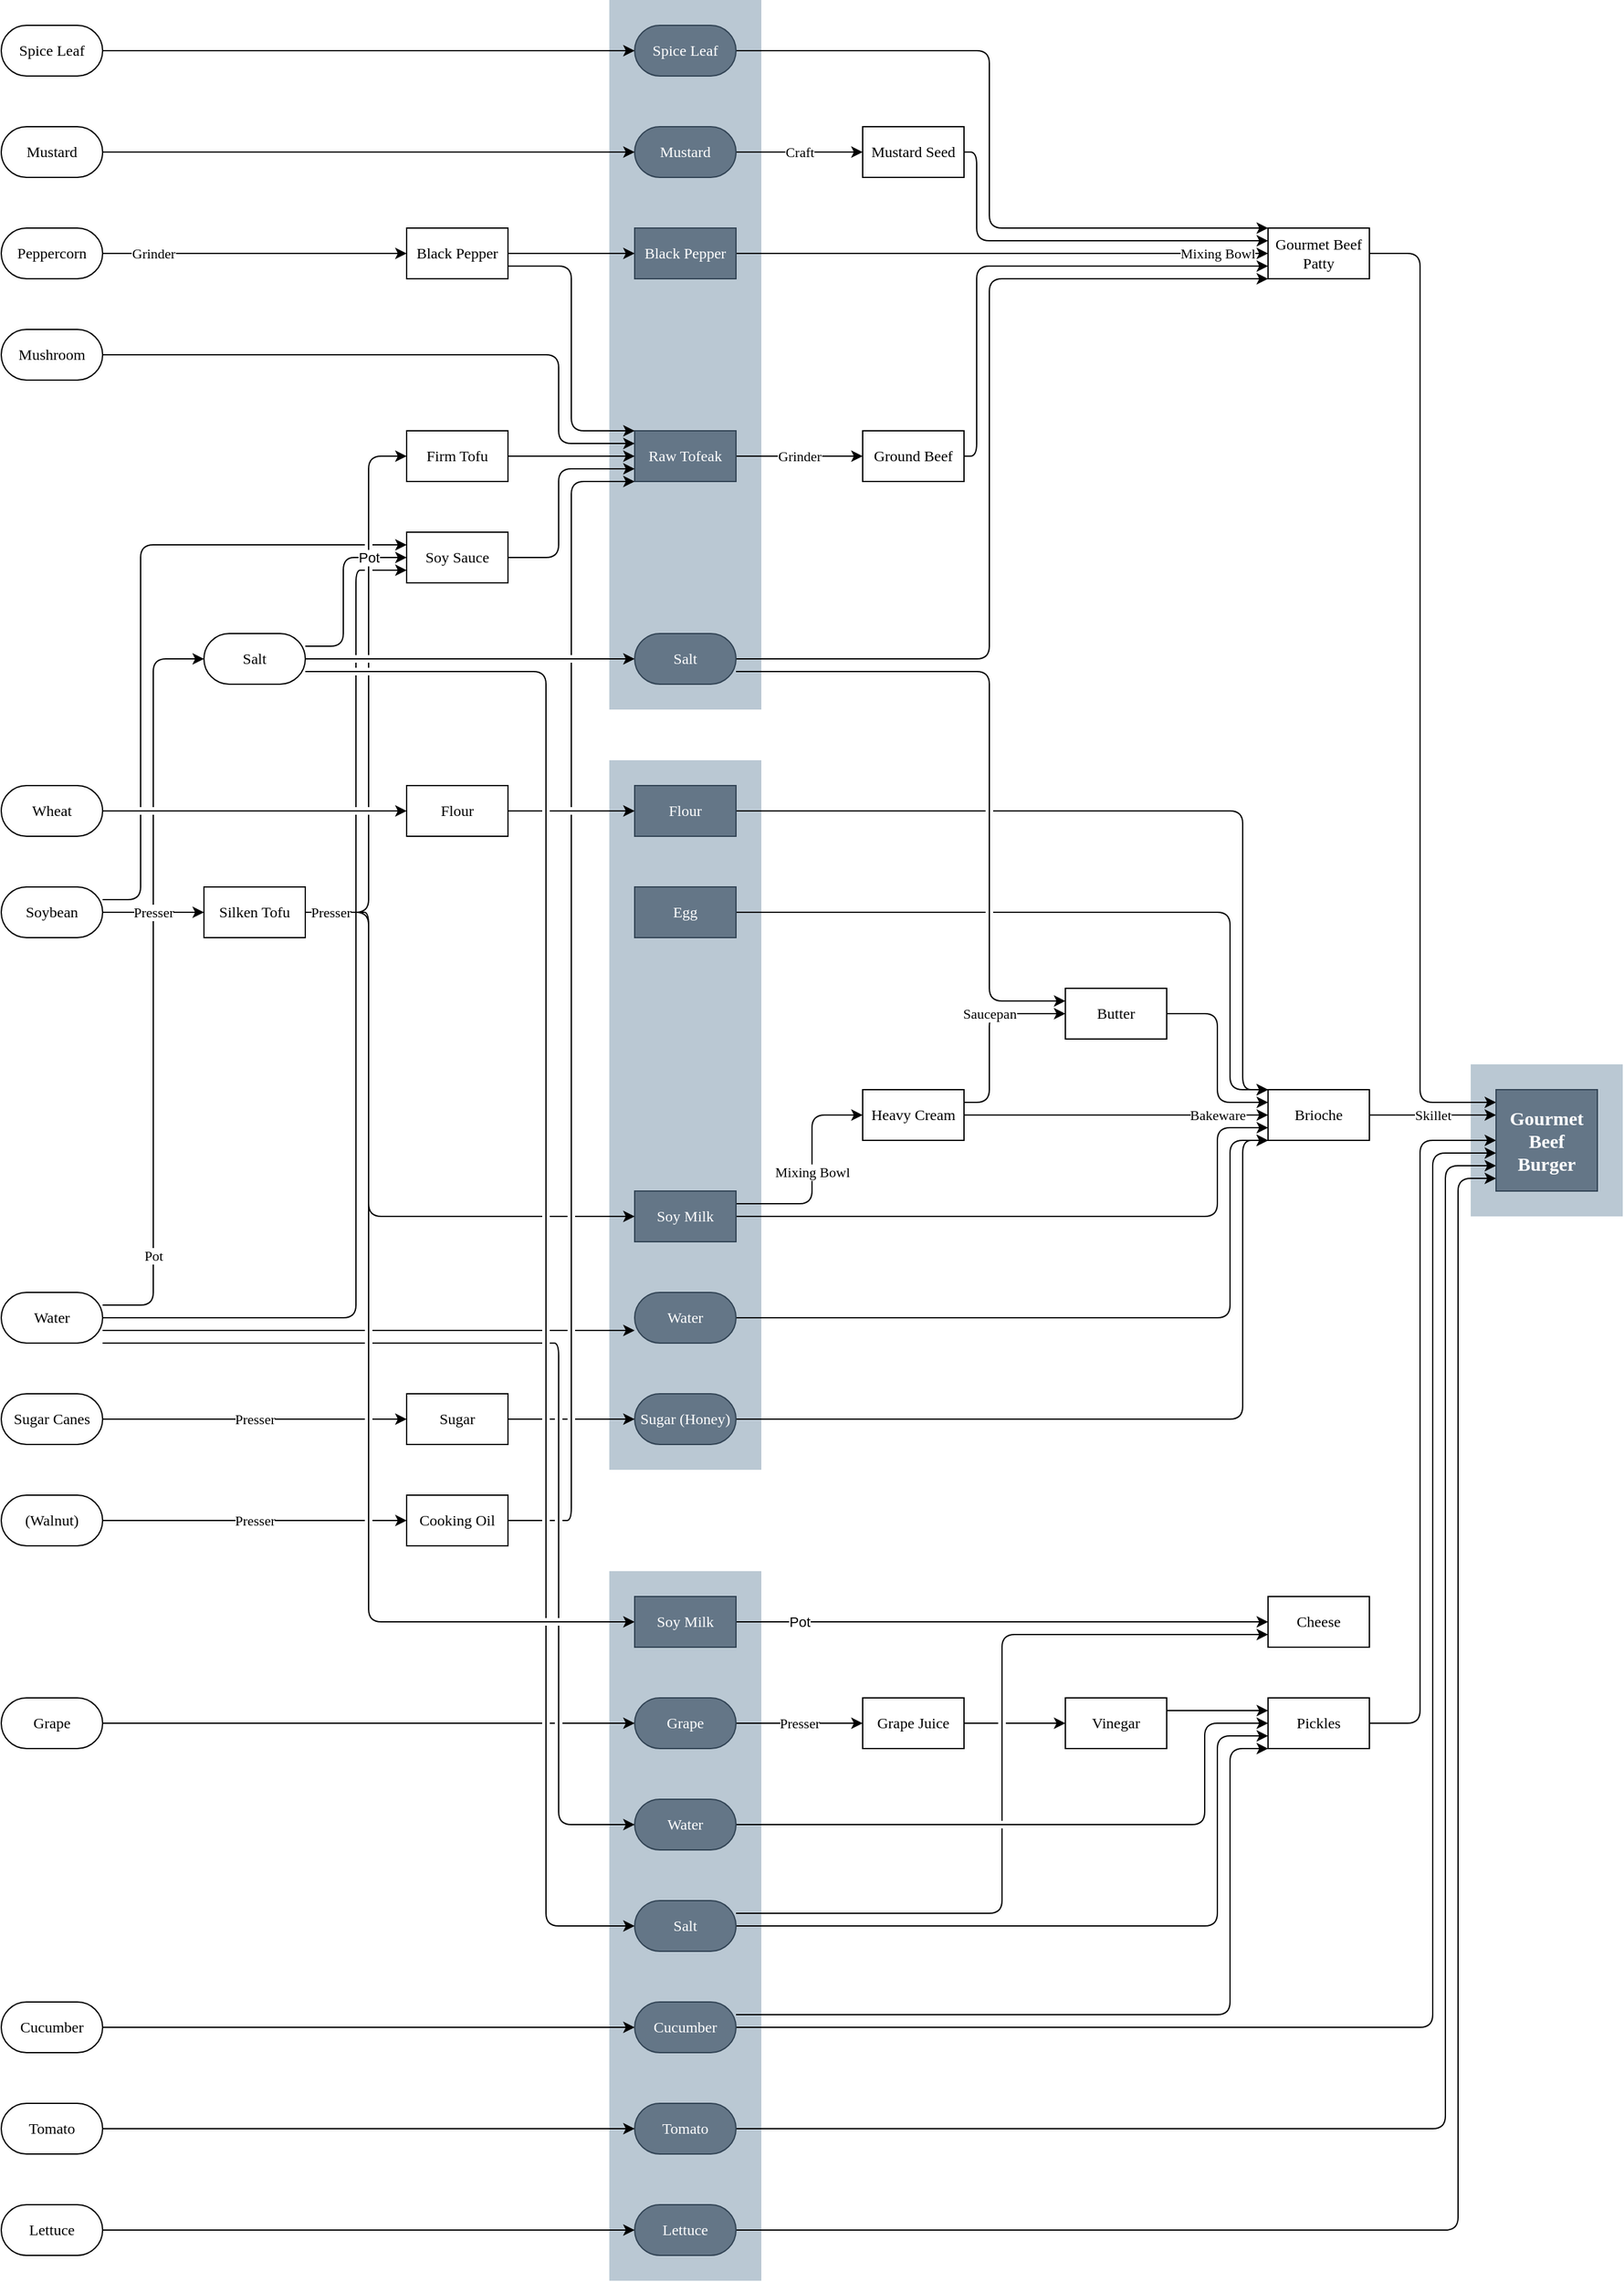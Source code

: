 <mxfile version="13.6.5" type="github">
  <diagram id="yFHXnrCRo6I_9d1LyimY" name="Page-1">
    <mxGraphModel dx="3180" dy="1401" grid="1" gridSize="10" guides="1" tooltips="1" connect="1" arrows="1" fold="1" page="1" pageScale="1" pageWidth="827" pageHeight="1169" math="0" shadow="0">
      <root>
        <mxCell id="0" />
        <mxCell id="1" parent="0" />
        <mxCell id="HJBmUQS1MP6djM_eQ3Rx-6" value="" style="rounded=0;whiteSpace=wrap;html=1;fillColor=#bac8d3;strokeColor=none;fontFamily=century gothic;" vertex="1" parent="1">
          <mxGeometry x="-280" y="1260" width="120" height="560" as="geometry" />
        </mxCell>
        <mxCell id="HJBmUQS1MP6djM_eQ3Rx-123" style="edgeStyle=orthogonalEdgeStyle;rounded=1;jumpStyle=gap;orthogonalLoop=1;jettySize=auto;html=1;" edge="1" parent="1" source="HJBmUQS1MP6djM_eQ3Rx-64" target="HJBmUQS1MP6djM_eQ3Rx-122">
          <mxGeometry relative="1" as="geometry">
            <Array as="points">
              <mxPoint x="-470" y="740" />
              <mxPoint x="-470" y="1300" />
            </Array>
          </mxGeometry>
        </mxCell>
        <mxCell id="HJBmUQS1MP6djM_eQ3Rx-114" style="edgeStyle=orthogonalEdgeStyle;rounded=1;jumpStyle=gap;orthogonalLoop=1;jettySize=auto;html=1;" edge="1" parent="1" source="HJBmUQS1MP6djM_eQ3Rx-58" target="HJBmUQS1MP6djM_eQ3Rx-34">
          <mxGeometry relative="1" as="geometry">
            <Array as="points">
              <mxPoint x="-330" y="550" />
              <mxPoint x="-330" y="1540" />
            </Array>
          </mxGeometry>
        </mxCell>
        <mxCell id="HJBmUQS1MP6djM_eQ3Rx-3" value="" style="rounded=0;whiteSpace=wrap;html=1;fillColor=#bac8d3;strokeColor=none;fontFamily=century gothic;" vertex="1" parent="1">
          <mxGeometry x="-280" y="20" width="120" height="560" as="geometry" />
        </mxCell>
        <mxCell id="HJBmUQS1MP6djM_eQ3Rx-86" style="edgeStyle=orthogonalEdgeStyle;jumpStyle=gap;orthogonalLoop=1;jettySize=auto;html=1;fontFamily=century gothic;fontSize=11;rounded=1;" edge="1" parent="1" source="HJBmUQS1MP6djM_eQ3Rx-87" target="HJBmUQS1MP6djM_eQ3Rx-55">
          <mxGeometry relative="1" as="geometry" />
        </mxCell>
        <mxCell id="HJBmUQS1MP6djM_eQ3Rx-4" style="edgeStyle=orthogonalEdgeStyle;orthogonalLoop=1;jettySize=auto;html=1;fontFamily=century gothic;fontSize=11;jumpStyle=gap;rounded=1;" edge="1" parent="1" source="HJBmUQS1MP6djM_eQ3Rx-58" target="HJBmUQS1MP6djM_eQ3Rx-13">
          <mxGeometry relative="1" as="geometry">
            <Array as="points">
              <mxPoint x="-340" y="540" />
              <mxPoint x="-340" y="540" />
            </Array>
          </mxGeometry>
        </mxCell>
        <mxCell id="HJBmUQS1MP6djM_eQ3Rx-63" style="edgeStyle=orthogonalEdgeStyle;orthogonalLoop=1;jettySize=auto;html=1;startSize=0;jumpStyle=gap;fontFamily=century gothic;rounded=1;" edge="1" parent="1" source="HJBmUQS1MP6djM_eQ3Rx-64" target="HJBmUQS1MP6djM_eQ3Rx-53">
          <mxGeometry relative="1" as="geometry">
            <mxPoint x="-499.941" y="420" as="targetPoint" />
            <Array as="points">
              <mxPoint x="-470" y="740" />
              <mxPoint x="-470" y="380" />
            </Array>
          </mxGeometry>
        </mxCell>
        <mxCell id="HJBmUQS1MP6djM_eQ3Rx-1" value="" style="rounded=0;whiteSpace=wrap;html=1;fillColor=#bac8d3;strokeColor=none;fontFamily=century gothic;" vertex="1" parent="1">
          <mxGeometry x="-280" y="620" width="120" height="560" as="geometry" />
        </mxCell>
        <mxCell id="HJBmUQS1MP6djM_eQ3Rx-5" value="" style="whiteSpace=wrap;html=1;aspect=fixed;fillColor=#bac8d3;strokeColor=none;fontFamily=century gothic;" vertex="1" parent="1">
          <mxGeometry x="400" y="860" width="120" height="120" as="geometry" />
        </mxCell>
        <mxCell id="HJBmUQS1MP6djM_eQ3Rx-7" style="edgeStyle=orthogonalEdgeStyle;orthogonalLoop=1;jettySize=auto;html=1;jumpStyle=gap;rounded=1;" edge="1" parent="1" source="HJBmUQS1MP6djM_eQ3Rx-8" target="HJBmUQS1MP6djM_eQ3Rx-40">
          <mxGeometry relative="1" as="geometry">
            <Array as="points">
              <mxPoint x="10" y="380" />
              <mxPoint x="10" y="230" />
            </Array>
          </mxGeometry>
        </mxCell>
        <mxCell id="HJBmUQS1MP6djM_eQ3Rx-8" value="Ground Beef" style="rounded=0;whiteSpace=wrap;html=1;fontFamily=century gothic;" vertex="1" parent="1">
          <mxGeometry x="-80" y="360" width="80" height="40" as="geometry" />
        </mxCell>
        <mxCell id="HJBmUQS1MP6djM_eQ3Rx-9" value="Mixing Bowl" style="edgeStyle=orthogonalEdgeStyle;orthogonalLoop=1;jettySize=auto;html=1;fontFamily=century gothic;jumpStyle=gap;rounded=1;" edge="1" parent="1" source="HJBmUQS1MP6djM_eQ3Rx-10" target="HJBmUQS1MP6djM_eQ3Rx-40">
          <mxGeometry x="0.809" relative="1" as="geometry">
            <mxPoint as="offset" />
          </mxGeometry>
        </mxCell>
        <mxCell id="HJBmUQS1MP6djM_eQ3Rx-10" value="&lt;div&gt;Black Pepper&lt;/div&gt;" style="rounded=0;whiteSpace=wrap;html=1;fillColor=#647687;strokeColor=#314354;fontColor=#ffffff;fontFamily=century gothic;" vertex="1" parent="1">
          <mxGeometry x="-260" y="200" width="80" height="40" as="geometry" />
        </mxCell>
        <mxCell id="HJBmUQS1MP6djM_eQ3Rx-11" style="edgeStyle=orthogonalEdgeStyle;orthogonalLoop=1;jettySize=auto;html=1;fontFamily=century gothic;fontSize=11;jumpStyle=gap;rounded=1;" edge="1" parent="1" source="HJBmUQS1MP6djM_eQ3Rx-13" target="HJBmUQS1MP6djM_eQ3Rx-19">
          <mxGeometry relative="1" as="geometry">
            <Array as="points">
              <mxPoint x="20" y="550" />
              <mxPoint x="20" y="810" />
            </Array>
          </mxGeometry>
        </mxCell>
        <mxCell id="HJBmUQS1MP6djM_eQ3Rx-12" style="edgeStyle=orthogonalEdgeStyle;orthogonalLoop=1;jettySize=auto;html=1;entryX=0;entryY=1;entryDx=0;entryDy=0;jumpStyle=gap;rounded=1;" edge="1" parent="1" source="HJBmUQS1MP6djM_eQ3Rx-13" target="HJBmUQS1MP6djM_eQ3Rx-40">
          <mxGeometry relative="1" as="geometry">
            <Array as="points">
              <mxPoint x="20" y="540" />
              <mxPoint x="20" y="240" />
            </Array>
          </mxGeometry>
        </mxCell>
        <mxCell id="HJBmUQS1MP6djM_eQ3Rx-13" value="Salt" style="rounded=1;whiteSpace=wrap;html=1;arcSize=50;fillColor=#647687;strokeColor=#314354;fontColor=#ffffff;fontFamily=century gothic;" vertex="1" parent="1">
          <mxGeometry x="-260" y="520" width="80" height="40" as="geometry" />
        </mxCell>
        <mxCell id="HJBmUQS1MP6djM_eQ3Rx-14" style="edgeStyle=orthogonalEdgeStyle;orthogonalLoop=1;jettySize=auto;html=1;fontFamily=century gothic;jumpStyle=gap;rounded=1;" edge="1" parent="1" source="HJBmUQS1MP6djM_eQ3Rx-15" target="HJBmUQS1MP6djM_eQ3Rx-42">
          <mxGeometry relative="1" as="geometry">
            <Array as="points">
              <mxPoint x="220" y="660" />
              <mxPoint x="220" y="880" />
            </Array>
          </mxGeometry>
        </mxCell>
        <mxCell id="HJBmUQS1MP6djM_eQ3Rx-15" value="Flour" style="rounded=0;whiteSpace=wrap;html=1;fillColor=#647687;strokeColor=#314354;fontColor=#ffffff;fontFamily=century gothic;" vertex="1" parent="1">
          <mxGeometry x="-260" y="640" width="80" height="40" as="geometry" />
        </mxCell>
        <mxCell id="HJBmUQS1MP6djM_eQ3Rx-16" style="edgeStyle=orthogonalEdgeStyle;orthogonalLoop=1;jettySize=auto;html=1;fontFamily=century gothic;jumpStyle=gap;rounded=1;" edge="1" parent="1" source="HJBmUQS1MP6djM_eQ3Rx-17" target="HJBmUQS1MP6djM_eQ3Rx-42">
          <mxGeometry relative="1" as="geometry">
            <Array as="points">
              <mxPoint x="210" y="740" />
              <mxPoint x="210" y="880" />
            </Array>
          </mxGeometry>
        </mxCell>
        <mxCell id="HJBmUQS1MP6djM_eQ3Rx-17" value="Egg" style="rounded=0;whiteSpace=wrap;html=1;fillColor=#647687;strokeColor=#314354;fontColor=#ffffff;fontFamily=century gothic;" vertex="1" parent="1">
          <mxGeometry x="-260" y="720" width="80" height="40" as="geometry" />
        </mxCell>
        <mxCell id="HJBmUQS1MP6djM_eQ3Rx-18" style="edgeStyle=orthogonalEdgeStyle;orthogonalLoop=1;jettySize=auto;html=1;fontFamily=century gothic;jumpStyle=gap;rounded=1;" edge="1" parent="1" source="HJBmUQS1MP6djM_eQ3Rx-19" target="HJBmUQS1MP6djM_eQ3Rx-42">
          <mxGeometry relative="1" as="geometry">
            <Array as="points">
              <mxPoint x="200" y="820" />
              <mxPoint x="200" y="890" />
            </Array>
          </mxGeometry>
        </mxCell>
        <mxCell id="HJBmUQS1MP6djM_eQ3Rx-19" value="Butter" style="rounded=0;whiteSpace=wrap;html=1;fontFamily=century gothic;" vertex="1" parent="1">
          <mxGeometry x="80" y="800" width="80" height="40" as="geometry" />
        </mxCell>
        <mxCell id="HJBmUQS1MP6djM_eQ3Rx-20" value="Bakeware" style="edgeStyle=orthogonalEdgeStyle;orthogonalLoop=1;jettySize=auto;html=1;fontFamily=century gothic;jumpStyle=gap;rounded=1;" edge="1" parent="1" source="HJBmUQS1MP6djM_eQ3Rx-22" target="HJBmUQS1MP6djM_eQ3Rx-42">
          <mxGeometry x="0.667" relative="1" as="geometry">
            <mxPoint as="offset" />
          </mxGeometry>
        </mxCell>
        <mxCell id="HJBmUQS1MP6djM_eQ3Rx-21" value="Saucepan" style="edgeStyle=orthogonalEdgeStyle;orthogonalLoop=1;jettySize=auto;html=1;fontFamily=century gothic;fontSize=11;jumpStyle=gap;rounded=1;" edge="1" parent="1" source="HJBmUQS1MP6djM_eQ3Rx-22" target="HJBmUQS1MP6djM_eQ3Rx-19">
          <mxGeometry x="0.2" relative="1" as="geometry">
            <Array as="points">
              <mxPoint x="20" y="890" />
              <mxPoint x="20" y="820" />
            </Array>
            <mxPoint as="offset" />
          </mxGeometry>
        </mxCell>
        <mxCell id="HJBmUQS1MP6djM_eQ3Rx-22" value="Heavy Cream" style="rounded=0;whiteSpace=wrap;html=1;fontFamily=century gothic;" vertex="1" parent="1">
          <mxGeometry x="-80" y="880" width="80" height="40" as="geometry" />
        </mxCell>
        <mxCell id="HJBmUQS1MP6djM_eQ3Rx-23" style="edgeStyle=orthogonalEdgeStyle;orthogonalLoop=1;jettySize=auto;html=1;fontFamily=century gothic;jumpStyle=gap;rounded=1;" edge="1" parent="1" source="HJBmUQS1MP6djM_eQ3Rx-25" target="HJBmUQS1MP6djM_eQ3Rx-42">
          <mxGeometry relative="1" as="geometry">
            <Array as="points">
              <mxPoint x="200" y="980" />
              <mxPoint x="200" y="910" />
            </Array>
          </mxGeometry>
        </mxCell>
        <mxCell id="HJBmUQS1MP6djM_eQ3Rx-24" value="Mixing Bowl" style="edgeStyle=orthogonalEdgeStyle;orthogonalLoop=1;jettySize=auto;html=1;fontFamily=century gothic;fontSize=11;jumpStyle=gap;rounded=1;" edge="1" parent="1" source="HJBmUQS1MP6djM_eQ3Rx-25" target="HJBmUQS1MP6djM_eQ3Rx-22">
          <mxGeometry relative="1" as="geometry">
            <Array as="points">
              <mxPoint x="-120" y="970" />
              <mxPoint x="-120" y="900" />
            </Array>
          </mxGeometry>
        </mxCell>
        <mxCell id="HJBmUQS1MP6djM_eQ3Rx-25" value="Soy Milk" style="rounded=0;whiteSpace=wrap;html=1;fillColor=#647687;strokeColor=#314354;fontColor=#ffffff;fontFamily=century gothic;" vertex="1" parent="1">
          <mxGeometry x="-260" y="960" width="80" height="40" as="geometry" />
        </mxCell>
        <mxCell id="HJBmUQS1MP6djM_eQ3Rx-26" style="edgeStyle=orthogonalEdgeStyle;orthogonalLoop=1;jettySize=auto;html=1;fontFamily=century gothic;jumpStyle=gap;rounded=1;" edge="1" parent="1" source="HJBmUQS1MP6djM_eQ3Rx-68" target="HJBmUQS1MP6djM_eQ3Rx-42">
          <mxGeometry relative="1" as="geometry">
            <mxPoint x="-180" y="1140" as="sourcePoint" />
            <Array as="points">
              <mxPoint x="220" y="1140" />
              <mxPoint x="220" y="920" />
            </Array>
          </mxGeometry>
        </mxCell>
        <mxCell id="HJBmUQS1MP6djM_eQ3Rx-27" value="Presser" style="edgeStyle=orthogonalEdgeStyle;orthogonalLoop=1;jettySize=auto;html=1;fontFamily=century gothic;jumpStyle=gap;rounded=1;" edge="1" parent="1" source="HJBmUQS1MP6djM_eQ3Rx-106" target="HJBmUQS1MP6djM_eQ3Rx-109">
          <mxGeometry relative="1" as="geometry">
            <Array as="points" />
            <mxPoint x="-180" y="1380" as="sourcePoint" />
            <mxPoint as="offset" />
          </mxGeometry>
        </mxCell>
        <mxCell id="HJBmUQS1MP6djM_eQ3Rx-29" style="edgeStyle=orthogonalEdgeStyle;orthogonalLoop=1;jettySize=auto;html=1;fontFamily=century gothic;jumpStyle=gap;rounded=1;" edge="1" parent="1" source="HJBmUQS1MP6djM_eQ3Rx-30" target="HJBmUQS1MP6djM_eQ3Rx-42">
          <mxGeometry relative="1" as="geometry">
            <Array as="points">
              <mxPoint x="210" y="1060" />
              <mxPoint x="210" y="920" />
            </Array>
          </mxGeometry>
        </mxCell>
        <mxCell id="HJBmUQS1MP6djM_eQ3Rx-30" value="Water" style="rounded=1;whiteSpace=wrap;html=1;arcSize=50;fillColor=#647687;strokeColor=#314354;fontColor=#ffffff;fontFamily=century gothic;" vertex="1" parent="1">
          <mxGeometry x="-260" y="1040" width="80" height="40" as="geometry" />
        </mxCell>
        <mxCell id="HJBmUQS1MP6djM_eQ3Rx-118" style="edgeStyle=orthogonalEdgeStyle;rounded=1;jumpStyle=gap;orthogonalLoop=1;jettySize=auto;html=1;" edge="1" parent="1" source="HJBmUQS1MP6djM_eQ3Rx-32" target="HJBmUQS1MP6djM_eQ3Rx-44">
          <mxGeometry relative="1" as="geometry">
            <Array as="points">
              <mxPoint x="190" y="1460" />
              <mxPoint x="190" y="1380" />
            </Array>
          </mxGeometry>
        </mxCell>
        <mxCell id="HJBmUQS1MP6djM_eQ3Rx-32" value="Water" style="rounded=1;whiteSpace=wrap;html=1;arcSize=50;fillColor=#647687;strokeColor=#314354;fontColor=#ffffff;fontFamily=century gothic;" vertex="1" parent="1">
          <mxGeometry x="-260" y="1440" width="80" height="40" as="geometry" />
        </mxCell>
        <mxCell id="HJBmUQS1MP6djM_eQ3Rx-119" style="edgeStyle=orthogonalEdgeStyle;rounded=1;jumpStyle=gap;orthogonalLoop=1;jettySize=auto;html=1;" edge="1" parent="1" source="HJBmUQS1MP6djM_eQ3Rx-34" target="HJBmUQS1MP6djM_eQ3Rx-44">
          <mxGeometry relative="1" as="geometry">
            <Array as="points">
              <mxPoint x="200" y="1540" />
              <mxPoint x="200" y="1390" />
            </Array>
          </mxGeometry>
        </mxCell>
        <mxCell id="HJBmUQS1MP6djM_eQ3Rx-127" style="edgeStyle=orthogonalEdgeStyle;rounded=1;jumpStyle=gap;orthogonalLoop=1;jettySize=auto;html=1;" edge="1" parent="1" source="HJBmUQS1MP6djM_eQ3Rx-34" target="HJBmUQS1MP6djM_eQ3Rx-126">
          <mxGeometry relative="1" as="geometry">
            <Array as="points">
              <mxPoint x="30" y="1530" />
              <mxPoint x="30" y="1310" />
            </Array>
          </mxGeometry>
        </mxCell>
        <mxCell id="HJBmUQS1MP6djM_eQ3Rx-34" value="Salt" style="rounded=1;whiteSpace=wrap;html=1;arcSize=50;fillColor=#647687;strokeColor=#314354;fontColor=#ffffff;fontFamily=century gothic;" vertex="1" parent="1">
          <mxGeometry x="-260" y="1520" width="80" height="40" as="geometry" />
        </mxCell>
        <mxCell id="HJBmUQS1MP6djM_eQ3Rx-35" style="edgeStyle=orthogonalEdgeStyle;orthogonalLoop=1;jettySize=auto;html=1;fontFamily=century gothic;fontSize=15;jumpStyle=gap;rounded=1;" edge="1" parent="1" source="HJBmUQS1MP6djM_eQ3Rx-36" target="HJBmUQS1MP6djM_eQ3Rx-45">
          <mxGeometry relative="1" as="geometry">
            <Array as="points">
              <mxPoint x="380" y="1700" />
              <mxPoint x="380" y="940" />
            </Array>
          </mxGeometry>
        </mxCell>
        <mxCell id="HJBmUQS1MP6djM_eQ3Rx-36" value="Tomato" style="rounded=1;whiteSpace=wrap;html=1;arcSize=50;fillColor=#647687;strokeColor=#314354;fontColor=#ffffff;fontFamily=century gothic;" vertex="1" parent="1">
          <mxGeometry x="-260" y="1680" width="80" height="40" as="geometry" />
        </mxCell>
        <mxCell id="HJBmUQS1MP6djM_eQ3Rx-37" style="edgeStyle=orthogonalEdgeStyle;orthogonalLoop=1;jettySize=auto;html=1;fontFamily=century gothic;fontSize=15;jumpStyle=gap;rounded=1;" edge="1" parent="1" source="HJBmUQS1MP6djM_eQ3Rx-38" target="HJBmUQS1MP6djM_eQ3Rx-45">
          <mxGeometry relative="1" as="geometry">
            <Array as="points">
              <mxPoint x="390" y="1780" />
              <mxPoint x="390" y="950" />
            </Array>
          </mxGeometry>
        </mxCell>
        <mxCell id="HJBmUQS1MP6djM_eQ3Rx-38" value="Lettuce" style="rounded=1;whiteSpace=wrap;html=1;arcSize=50;fillColor=#647687;strokeColor=#314354;fontColor=#ffffff;fontFamily=century gothic;" vertex="1" parent="1">
          <mxGeometry x="-260" y="1760" width="80" height="40" as="geometry" />
        </mxCell>
        <mxCell id="HJBmUQS1MP6djM_eQ3Rx-39" style="edgeStyle=orthogonalEdgeStyle;orthogonalLoop=1;jettySize=auto;html=1;fontFamily=century gothic;fontSize=15;jumpStyle=gap;rounded=1;" edge="1" parent="1" source="HJBmUQS1MP6djM_eQ3Rx-40" target="HJBmUQS1MP6djM_eQ3Rx-45">
          <mxGeometry relative="1" as="geometry">
            <Array as="points">
              <mxPoint x="360" y="220" />
              <mxPoint x="360" y="890" />
            </Array>
          </mxGeometry>
        </mxCell>
        <mxCell id="HJBmUQS1MP6djM_eQ3Rx-40" value="Gourmet Beef Patty" style="rounded=0;whiteSpace=wrap;html=1;fontFamily=century gothic;" vertex="1" parent="1">
          <mxGeometry x="240" y="200" width="80" height="40" as="geometry" />
        </mxCell>
        <mxCell id="HJBmUQS1MP6djM_eQ3Rx-41" value="Skillet" style="edgeStyle=orthogonalEdgeStyle;orthogonalLoop=1;jettySize=auto;html=1;fontFamily=century gothic;fontSize=11;jumpStyle=gap;rounded=1;" edge="1" parent="1" source="HJBmUQS1MP6djM_eQ3Rx-42" target="HJBmUQS1MP6djM_eQ3Rx-45">
          <mxGeometry relative="1" as="geometry">
            <Array as="points">
              <mxPoint x="400" y="900" />
              <mxPoint x="400" y="900" />
            </Array>
          </mxGeometry>
        </mxCell>
        <mxCell id="HJBmUQS1MP6djM_eQ3Rx-42" value="Brioche" style="rounded=0;whiteSpace=wrap;html=1;fontFamily=century gothic;" vertex="1" parent="1">
          <mxGeometry x="240" y="880" width="80" height="40" as="geometry" />
        </mxCell>
        <mxCell id="HJBmUQS1MP6djM_eQ3Rx-43" value="" style="edgeStyle=orthogonalEdgeStyle;orthogonalLoop=1;jettySize=auto;html=1;fontFamily=century gothic;fontSize=15;jumpStyle=gap;rounded=1;" edge="1" parent="1" source="HJBmUQS1MP6djM_eQ3Rx-44" target="HJBmUQS1MP6djM_eQ3Rx-45">
          <mxGeometry relative="1" as="geometry">
            <Array as="points">
              <mxPoint x="360" y="1380" />
              <mxPoint x="360" y="920" />
            </Array>
          </mxGeometry>
        </mxCell>
        <mxCell id="HJBmUQS1MP6djM_eQ3Rx-44" value="Pickles" style="rounded=0;whiteSpace=wrap;html=1;fontFamily=century gothic;" vertex="1" parent="1">
          <mxGeometry x="240" y="1360" width="80" height="40" as="geometry" />
        </mxCell>
        <mxCell id="HJBmUQS1MP6djM_eQ3Rx-45" value="&lt;div&gt;Gourmet &lt;br&gt;&lt;/div&gt;&lt;div&gt;Beef &lt;br&gt;&lt;/div&gt;&lt;div&gt;Burger&lt;/div&gt;" style="whiteSpace=wrap;html=1;aspect=fixed;fillColor=#647687;strokeColor=#314354;fontColor=#ffffff;fontFamily=century gothic;fontSize=15;fontStyle=1" vertex="1" parent="1">
          <mxGeometry x="420" y="880" width="80" height="80" as="geometry" />
        </mxCell>
        <mxCell id="HJBmUQS1MP6djM_eQ3Rx-46" value="Grinder" style="edgeStyle=orthogonalEdgeStyle;orthogonalLoop=1;jettySize=auto;html=1;fontFamily=century gothic;fontSize=11;jumpStyle=gap;rounded=1;" edge="1" parent="1" source="HJBmUQS1MP6djM_eQ3Rx-47" target="HJBmUQS1MP6djM_eQ3Rx-8">
          <mxGeometry relative="1" as="geometry" />
        </mxCell>
        <mxCell id="HJBmUQS1MP6djM_eQ3Rx-47" value="Raw Tofeak" style="rounded=0;whiteSpace=wrap;html=1;fontFamily=century gothic;fillColor=#647687;strokeColor=#314354;fontColor=#ffffff;" vertex="1" parent="1">
          <mxGeometry x="-260" y="360" width="80" height="40" as="geometry" />
        </mxCell>
        <mxCell id="HJBmUQS1MP6djM_eQ3Rx-48" style="edgeStyle=orthogonalEdgeStyle;orthogonalLoop=1;jettySize=auto;html=1;entryX=0;entryY=0;entryDx=0;entryDy=0;jumpStyle=gap;rounded=1;" edge="1" parent="1" source="HJBmUQS1MP6djM_eQ3Rx-49" target="HJBmUQS1MP6djM_eQ3Rx-40">
          <mxGeometry relative="1" as="geometry">
            <Array as="points">
              <mxPoint x="20" y="60" />
              <mxPoint x="20" y="200" />
            </Array>
          </mxGeometry>
        </mxCell>
        <mxCell id="HJBmUQS1MP6djM_eQ3Rx-49" value="Spice Leaf" style="rounded=1;whiteSpace=wrap;html=1;arcSize=50;fillColor=#647687;strokeColor=#314354;fontColor=#ffffff;fontFamily=century gothic;" vertex="1" parent="1">
          <mxGeometry x="-260" y="40" width="80" height="40" as="geometry" />
        </mxCell>
        <mxCell id="HJBmUQS1MP6djM_eQ3Rx-50" value="" style="edgeStyle=orthogonalEdgeStyle;orthogonalLoop=1;jettySize=auto;html=1;fontFamily=century gothic;fontSize=11;jumpStyle=gap;rounded=1;" edge="1" parent="1" source="HJBmUQS1MP6djM_eQ3Rx-94" target="HJBmUQS1MP6djM_eQ3Rx-10">
          <mxGeometry x="-0.862" relative="1" as="geometry">
            <mxPoint x="-200" y="220" as="sourcePoint" />
            <mxPoint as="offset" />
          </mxGeometry>
        </mxCell>
        <mxCell id="HJBmUQS1MP6djM_eQ3Rx-51" value="Craft" style="edgeStyle=orthogonalEdgeStyle;orthogonalLoop=1;jettySize=auto;html=1;fontFamily=century gothic;fontSize=11;jumpStyle=gap;rounded=1;" edge="1" parent="1" source="HJBmUQS1MP6djM_eQ3Rx-65" target="HJBmUQS1MP6djM_eQ3Rx-67">
          <mxGeometry relative="1" as="geometry">
            <mxPoint x="-370" y="140" as="sourcePoint" />
          </mxGeometry>
        </mxCell>
        <mxCell id="HJBmUQS1MP6djM_eQ3Rx-52" value="" style="edgeStyle=orthogonalEdgeStyle;orthogonalLoop=1;jettySize=auto;html=1;fontFamily=century gothic;fontSize=11;jumpStyle=gap;rounded=1;" edge="1" parent="1" source="HJBmUQS1MP6djM_eQ3Rx-53" target="HJBmUQS1MP6djM_eQ3Rx-47">
          <mxGeometry x="0.75" relative="1" as="geometry">
            <Array as="points">
              <mxPoint x="-330" y="380" />
              <mxPoint x="-330" y="380" />
            </Array>
            <mxPoint as="offset" />
          </mxGeometry>
        </mxCell>
        <mxCell id="HJBmUQS1MP6djM_eQ3Rx-53" value="Firm Tofu" style="rounded=0;whiteSpace=wrap;html=1;fontFamily=century gothic;" vertex="1" parent="1">
          <mxGeometry x="-440" y="360" width="80" height="40" as="geometry" />
        </mxCell>
        <mxCell id="HJBmUQS1MP6djM_eQ3Rx-54" style="edgeStyle=orthogonalEdgeStyle;jumpStyle=gap;orthogonalLoop=1;jettySize=auto;html=1;fontFamily=century gothic;fontSize=11;rounded=1;" edge="1" parent="1" source="HJBmUQS1MP6djM_eQ3Rx-55" target="HJBmUQS1MP6djM_eQ3Rx-15">
          <mxGeometry relative="1" as="geometry" />
        </mxCell>
        <mxCell id="HJBmUQS1MP6djM_eQ3Rx-55" value="Flour" style="rounded=0;whiteSpace=wrap;html=1;fontFamily=century gothic;" vertex="1" parent="1">
          <mxGeometry x="-440" y="640" width="80" height="40" as="geometry" />
        </mxCell>
        <mxCell id="HJBmUQS1MP6djM_eQ3Rx-98" value="Pot" style="edgeStyle=orthogonalEdgeStyle;orthogonalLoop=1;jettySize=auto;html=1;jumpStyle=gap;rounded=1;" edge="1" parent="1" source="HJBmUQS1MP6djM_eQ3Rx-58" target="HJBmUQS1MP6djM_eQ3Rx-97">
          <mxGeometry x="0.6" relative="1" as="geometry">
            <Array as="points">
              <mxPoint x="-490" y="530" />
              <mxPoint x="-490" y="460" />
            </Array>
            <mxPoint as="offset" />
          </mxGeometry>
        </mxCell>
        <mxCell id="HJBmUQS1MP6djM_eQ3Rx-58" value="Salt" style="rounded=1;whiteSpace=wrap;html=1;arcSize=50;fontFamily=century gothic;" vertex="1" parent="1">
          <mxGeometry x="-600" y="520" width="80" height="40" as="geometry" />
        </mxCell>
        <mxCell id="HJBmUQS1MP6djM_eQ3Rx-59" value="Pot" style="edgeStyle=orthogonalEdgeStyle;orthogonalLoop=1;jettySize=auto;html=1;fontFamily=century gothic;fontSize=11;jumpStyle=gap;rounded=1;" edge="1" parent="1" source="HJBmUQS1MP6djM_eQ3Rx-60" target="HJBmUQS1MP6djM_eQ3Rx-58">
          <mxGeometry x="-0.733" relative="1" as="geometry">
            <Array as="points">
              <mxPoint x="-640" y="1050" />
              <mxPoint x="-640" y="540" />
            </Array>
            <mxPoint as="offset" />
          </mxGeometry>
        </mxCell>
        <mxCell id="HJBmUQS1MP6djM_eQ3Rx-99" style="edgeStyle=orthogonalEdgeStyle;orthogonalLoop=1;jettySize=auto;html=1;jumpStyle=gap;rounded=1;" edge="1" parent="1" source="HJBmUQS1MP6djM_eQ3Rx-60" target="HJBmUQS1MP6djM_eQ3Rx-97">
          <mxGeometry relative="1" as="geometry">
            <Array as="points">
              <mxPoint x="-480" y="1060" />
              <mxPoint x="-480" y="470" />
            </Array>
          </mxGeometry>
        </mxCell>
        <mxCell id="HJBmUQS1MP6djM_eQ3Rx-113" style="edgeStyle=orthogonalEdgeStyle;rounded=1;jumpStyle=gap;orthogonalLoop=1;jettySize=auto;html=1;" edge="1" parent="1" source="HJBmUQS1MP6djM_eQ3Rx-60" target="HJBmUQS1MP6djM_eQ3Rx-32">
          <mxGeometry relative="1" as="geometry">
            <Array as="points">
              <mxPoint x="-320" y="1080" />
              <mxPoint x="-320" y="1460" />
            </Array>
          </mxGeometry>
        </mxCell>
        <mxCell id="HJBmUQS1MP6djM_eQ3Rx-60" value="Water" style="rounded=1;whiteSpace=wrap;html=1;arcSize=50;fontFamily=century gothic;" vertex="1" parent="1">
          <mxGeometry x="-760" y="1040" width="80" height="40" as="geometry" />
        </mxCell>
        <mxCell id="HJBmUQS1MP6djM_eQ3Rx-100" style="edgeStyle=orthogonalEdgeStyle;orthogonalLoop=1;jettySize=auto;html=1;jumpStyle=gap;rounded=1;" edge="1" parent="1" source="HJBmUQS1MP6djM_eQ3Rx-61" target="HJBmUQS1MP6djM_eQ3Rx-97">
          <mxGeometry relative="1" as="geometry">
            <Array as="points">
              <mxPoint x="-650" y="730" />
              <mxPoint x="-650" y="450" />
            </Array>
          </mxGeometry>
        </mxCell>
        <mxCell id="HJBmUQS1MP6djM_eQ3Rx-61" value="Soybean" style="rounded=1;whiteSpace=wrap;html=1;arcSize=50;fontFamily=century gothic;" vertex="1" parent="1">
          <mxGeometry x="-760" y="720" width="80" height="40" as="geometry" />
        </mxCell>
        <mxCell id="HJBmUQS1MP6djM_eQ3Rx-62" value="Presser" style="edgeStyle=orthogonalEdgeStyle;orthogonalLoop=1;jettySize=auto;html=1;startSize=0;jumpStyle=gap;fontFamily=century gothic;rounded=1;" edge="1" parent="1" source="HJBmUQS1MP6djM_eQ3Rx-61" target="HJBmUQS1MP6djM_eQ3Rx-64">
          <mxGeometry relative="1" as="geometry">
            <mxPoint x="-680" y="780" as="sourcePoint" />
          </mxGeometry>
        </mxCell>
        <mxCell id="HJBmUQS1MP6djM_eQ3Rx-64" value="Silken Tofu" style="rounded=0;whiteSpace=wrap;html=1;startSize=0;fontFamily=century gothic;" vertex="1" parent="1">
          <mxGeometry x="-600" y="720" width="80" height="40" as="geometry" />
        </mxCell>
        <mxCell id="HJBmUQS1MP6djM_eQ3Rx-65" value="Mustard" style="rounded=1;whiteSpace=wrap;html=1;arcSize=50;fontFamily=century gothic;fillColor=#647687;strokeColor=#314354;fontColor=#ffffff;" vertex="1" parent="1">
          <mxGeometry x="-260" y="120" width="80" height="40" as="geometry" />
        </mxCell>
        <mxCell id="HJBmUQS1MP6djM_eQ3Rx-66" style="edgeStyle=orthogonalEdgeStyle;orthogonalLoop=1;jettySize=auto;html=1;entryX=0;entryY=0.25;entryDx=0;entryDy=0;jumpStyle=gap;rounded=1;" edge="1" parent="1" source="HJBmUQS1MP6djM_eQ3Rx-67" target="HJBmUQS1MP6djM_eQ3Rx-40">
          <mxGeometry relative="1" as="geometry">
            <Array as="points">
              <mxPoint x="10" y="140" />
              <mxPoint x="10" y="210" />
            </Array>
          </mxGeometry>
        </mxCell>
        <mxCell id="HJBmUQS1MP6djM_eQ3Rx-67" value="Mustard Seed" style="rounded=0;whiteSpace=wrap;html=1;fontFamily=century gothic;" vertex="1" parent="1">
          <mxGeometry x="-80" y="120" width="80" height="40" as="geometry" />
        </mxCell>
        <mxCell id="HJBmUQS1MP6djM_eQ3Rx-68" value="Sugar (Honey)" style="rounded=1;whiteSpace=wrap;html=1;arcSize=50;fillColor=#647687;strokeColor=#314354;fontColor=#ffffff;fontFamily=century gothic;" vertex="1" parent="1">
          <mxGeometry x="-260" y="1120" width="80" height="40" as="geometry" />
        </mxCell>
        <mxCell id="HJBmUQS1MP6djM_eQ3Rx-70" value="Sugar Canes" style="rounded=1;whiteSpace=wrap;html=1;arcSize=50;fontFamily=century gothic;" vertex="1" parent="1">
          <mxGeometry x="-760" y="1120" width="80" height="40" as="geometry" />
        </mxCell>
        <mxCell id="HJBmUQS1MP6djM_eQ3Rx-73" value="Presser" style="edgeStyle=orthogonalEdgeStyle;orthogonalLoop=1;jettySize=auto;html=1;fontFamily=century gothic;fontSize=11;jumpStyle=gap;rounded=1;" edge="1" parent="1" source="HJBmUQS1MP6djM_eQ3Rx-75" target="HJBmUQS1MP6djM_eQ3Rx-82">
          <mxGeometry relative="1" as="geometry">
            <Array as="points">
              <mxPoint x="-600" y="1220" />
              <mxPoint x="-600" y="1220" />
            </Array>
          </mxGeometry>
        </mxCell>
        <mxCell id="HJBmUQS1MP6djM_eQ3Rx-75" value="(Walnut)" style="rounded=1;whiteSpace=wrap;html=1;arcSize=50;fontFamily=century gothic;" vertex="1" parent="1">
          <mxGeometry x="-760" y="1200" width="80" height="40" as="geometry" />
        </mxCell>
        <mxCell id="HJBmUQS1MP6djM_eQ3Rx-76" style="edgeStyle=orthogonalEdgeStyle;orthogonalLoop=1;jettySize=auto;html=1;fontFamily=century gothic;fontSize=11;jumpStyle=gap;rounded=1;" edge="1" parent="1" source="HJBmUQS1MP6djM_eQ3Rx-77" target="HJBmUQS1MP6djM_eQ3Rx-36">
          <mxGeometry relative="1" as="geometry" />
        </mxCell>
        <mxCell id="HJBmUQS1MP6djM_eQ3Rx-77" value="Tomato" style="rounded=1;whiteSpace=wrap;html=1;arcSize=50;fontFamily=century gothic;" vertex="1" parent="1">
          <mxGeometry x="-760" y="1680" width="80" height="40" as="geometry" />
        </mxCell>
        <mxCell id="HJBmUQS1MP6djM_eQ3Rx-78" style="edgeStyle=orthogonalEdgeStyle;orthogonalLoop=1;jettySize=auto;html=1;fontFamily=century gothic;fontSize=11;jumpStyle=gap;rounded=1;" edge="1" parent="1" source="HJBmUQS1MP6djM_eQ3Rx-79" target="HJBmUQS1MP6djM_eQ3Rx-38">
          <mxGeometry relative="1" as="geometry" />
        </mxCell>
        <mxCell id="HJBmUQS1MP6djM_eQ3Rx-79" value="Lettuce" style="rounded=1;whiteSpace=wrap;html=1;arcSize=50;fontFamily=century gothic;" vertex="1" parent="1">
          <mxGeometry x="-760" y="1760" width="80" height="40" as="geometry" />
        </mxCell>
        <mxCell id="HJBmUQS1MP6djM_eQ3Rx-81" style="edgeStyle=orthogonalEdgeStyle;orthogonalLoop=1;jettySize=auto;html=1;fontFamily=century gothic;fontSize=11;jumpStyle=gap;rounded=1;" edge="1" parent="1" source="HJBmUQS1MP6djM_eQ3Rx-82" target="HJBmUQS1MP6djM_eQ3Rx-47">
          <mxGeometry relative="1" as="geometry">
            <Array as="points">
              <mxPoint x="-310" y="1220" />
              <mxPoint x="-310" y="400" />
            </Array>
          </mxGeometry>
        </mxCell>
        <mxCell id="HJBmUQS1MP6djM_eQ3Rx-82" value="Cooking Oil" style="rounded=0;whiteSpace=wrap;html=1;fontFamily=century gothic;" vertex="1" parent="1">
          <mxGeometry x="-440" y="1200" width="80" height="40" as="geometry" />
        </mxCell>
        <mxCell id="HJBmUQS1MP6djM_eQ3Rx-83" value="Peppercorn" style="rounded=1;whiteSpace=wrap;html=1;arcSize=50;fontFamily=century gothic;" vertex="1" parent="1">
          <mxGeometry x="-760" y="200" width="80" height="40" as="geometry" />
        </mxCell>
        <mxCell id="HJBmUQS1MP6djM_eQ3Rx-84" value="Sugar" style="rounded=0;whiteSpace=wrap;html=1;fontFamily=century gothic;" vertex="1" parent="1">
          <mxGeometry x="-440" y="1120" width="80" height="40" as="geometry" />
        </mxCell>
        <mxCell id="HJBmUQS1MP6djM_eQ3Rx-85" value="Presser" style="edgeStyle=orthogonalEdgeStyle;orthogonalLoop=1;jettySize=auto;html=1;fontFamily=century gothic;fontSize=11;jumpStyle=gap;rounded=1;" edge="1" parent="1" source="HJBmUQS1MP6djM_eQ3Rx-70" target="HJBmUQS1MP6djM_eQ3Rx-84">
          <mxGeometry relative="1" as="geometry">
            <mxPoint x="-680" y="1140" as="sourcePoint" />
            <mxPoint x="-100" y="1140" as="targetPoint" />
            <mxPoint as="offset" />
          </mxGeometry>
        </mxCell>
        <mxCell id="HJBmUQS1MP6djM_eQ3Rx-87" value="Wheat" style="rounded=1;whiteSpace=wrap;html=1;arcSize=50;fontFamily=century gothic;" vertex="1" parent="1">
          <mxGeometry x="-760" y="640" width="80" height="40" as="geometry" />
        </mxCell>
        <mxCell id="HJBmUQS1MP6djM_eQ3Rx-89" style="edgeStyle=orthogonalEdgeStyle;orthogonalLoop=1;jettySize=auto;html=1;jumpStyle=gap;rounded=1;" edge="1" parent="1" source="HJBmUQS1MP6djM_eQ3Rx-90" target="HJBmUQS1MP6djM_eQ3Rx-49">
          <mxGeometry relative="1" as="geometry" />
        </mxCell>
        <mxCell id="HJBmUQS1MP6djM_eQ3Rx-90" value="Spice Leaf" style="rounded=1;whiteSpace=wrap;html=1;arcSize=50;fontFamily=century gothic;" vertex="1" parent="1">
          <mxGeometry x="-760" y="40" width="80" height="40" as="geometry" />
        </mxCell>
        <mxCell id="HJBmUQS1MP6djM_eQ3Rx-91" style="edgeStyle=orthogonalEdgeStyle;orthogonalLoop=1;jettySize=auto;html=1;jumpStyle=gap;rounded=1;" edge="1" parent="1" source="HJBmUQS1MP6djM_eQ3Rx-92" target="HJBmUQS1MP6djM_eQ3Rx-65">
          <mxGeometry relative="1" as="geometry" />
        </mxCell>
        <mxCell id="HJBmUQS1MP6djM_eQ3Rx-92" value="Mustard" style="rounded=1;whiteSpace=wrap;html=1;arcSize=50;fontFamily=century gothic;" vertex="1" parent="1">
          <mxGeometry x="-760" y="120" width="80" height="40" as="geometry" />
        </mxCell>
        <mxCell id="HJBmUQS1MP6djM_eQ3Rx-93" value="Presser" style="edgeStyle=orthogonalEdgeStyle;orthogonalLoop=1;jettySize=auto;html=1;fontFamily=century gothic;fontSize=11;jumpStyle=gap;rounded=1;" edge="1" parent="1" source="HJBmUQS1MP6djM_eQ3Rx-64" target="HJBmUQS1MP6djM_eQ3Rx-25">
          <mxGeometry x="-0.92" relative="1" as="geometry">
            <mxPoint x="-440" y="780" as="targetPoint" />
            <Array as="points">
              <mxPoint x="-470" y="740" />
              <mxPoint x="-470" y="980" />
            </Array>
            <mxPoint as="offset" />
          </mxGeometry>
        </mxCell>
        <mxCell id="HJBmUQS1MP6djM_eQ3Rx-96" style="edgeStyle=orthogonalEdgeStyle;orthogonalLoop=1;jettySize=auto;html=1;entryX=0;entryY=0;entryDx=0;entryDy=0;jumpStyle=gap;rounded=1;" edge="1" parent="1" source="HJBmUQS1MP6djM_eQ3Rx-94" target="HJBmUQS1MP6djM_eQ3Rx-47">
          <mxGeometry relative="1" as="geometry">
            <Array as="points">
              <mxPoint x="-310" y="230" />
              <mxPoint x="-310" y="360" />
            </Array>
          </mxGeometry>
        </mxCell>
        <mxCell id="HJBmUQS1MP6djM_eQ3Rx-94" value="&lt;div&gt;Black Pepper&lt;/div&gt;" style="rounded=0;whiteSpace=wrap;html=1;fontFamily=century gothic;" vertex="1" parent="1">
          <mxGeometry x="-440" y="200" width="80" height="40" as="geometry" />
        </mxCell>
        <mxCell id="HJBmUQS1MP6djM_eQ3Rx-95" value="Grinder" style="edgeStyle=orthogonalEdgeStyle;orthogonalLoop=1;jettySize=auto;html=1;fontFamily=century gothic;fontSize=11;jumpStyle=gap;rounded=1;" edge="1" parent="1" source="HJBmUQS1MP6djM_eQ3Rx-83" target="HJBmUQS1MP6djM_eQ3Rx-94">
          <mxGeometry x="-0.667" relative="1" as="geometry">
            <mxPoint x="-680" y="220" as="sourcePoint" />
            <mxPoint as="offset" />
            <mxPoint x="-260" y="220" as="targetPoint" />
          </mxGeometry>
        </mxCell>
        <mxCell id="HJBmUQS1MP6djM_eQ3Rx-101" style="edgeStyle=orthogonalEdgeStyle;orthogonalLoop=1;jettySize=auto;html=1;jumpStyle=gap;rounded=1;" edge="1" parent="1" source="HJBmUQS1MP6djM_eQ3Rx-97" target="HJBmUQS1MP6djM_eQ3Rx-47">
          <mxGeometry relative="1" as="geometry">
            <Array as="points">
              <mxPoint x="-320" y="460" />
              <mxPoint x="-320" y="390" />
            </Array>
          </mxGeometry>
        </mxCell>
        <mxCell id="HJBmUQS1MP6djM_eQ3Rx-97" value="Soy Sauce" style="rounded=0;whiteSpace=wrap;html=1;fontFamily=century gothic;" vertex="1" parent="1">
          <mxGeometry x="-440" y="440" width="80" height="40" as="geometry" />
        </mxCell>
        <mxCell id="HJBmUQS1MP6djM_eQ3Rx-103" style="edgeStyle=orthogonalEdgeStyle;orthogonalLoop=1;jettySize=auto;html=1;jumpStyle=gap;rounded=1;" edge="1" parent="1" source="HJBmUQS1MP6djM_eQ3Rx-102" target="HJBmUQS1MP6djM_eQ3Rx-47">
          <mxGeometry relative="1" as="geometry">
            <Array as="points">
              <mxPoint x="-320" y="300" />
              <mxPoint x="-320" y="370" />
            </Array>
          </mxGeometry>
        </mxCell>
        <mxCell id="HJBmUQS1MP6djM_eQ3Rx-102" value="Mushroom" style="rounded=1;whiteSpace=wrap;html=1;arcSize=50;fontFamily=century gothic;" vertex="1" parent="1">
          <mxGeometry x="-760" y="280" width="80" height="40" as="geometry" />
        </mxCell>
        <mxCell id="HJBmUQS1MP6djM_eQ3Rx-106" value="Grape" style="rounded=1;whiteSpace=wrap;html=1;arcSize=50;fillColor=#647687;strokeColor=#314354;fontColor=#ffffff;fontFamily=century gothic;" vertex="1" parent="1">
          <mxGeometry x="-260" y="1360" width="80" height="40" as="geometry" />
        </mxCell>
        <mxCell id="HJBmUQS1MP6djM_eQ3Rx-112" style="edgeStyle=orthogonalEdgeStyle;rounded=1;jumpStyle=gap;orthogonalLoop=1;jettySize=auto;html=1;" edge="1" parent="1" source="HJBmUQS1MP6djM_eQ3Rx-107" target="HJBmUQS1MP6djM_eQ3Rx-108">
          <mxGeometry relative="1" as="geometry" />
        </mxCell>
        <mxCell id="HJBmUQS1MP6djM_eQ3Rx-107" value="Cucumber" style="rounded=1;whiteSpace=wrap;html=1;arcSize=50;fontFamily=century gothic;" vertex="1" parent="1">
          <mxGeometry x="-760" y="1600" width="80" height="40" as="geometry" />
        </mxCell>
        <mxCell id="HJBmUQS1MP6djM_eQ3Rx-120" style="edgeStyle=orthogonalEdgeStyle;rounded=1;jumpStyle=gap;orthogonalLoop=1;jettySize=auto;html=1;" edge="1" parent="1" source="HJBmUQS1MP6djM_eQ3Rx-108" target="HJBmUQS1MP6djM_eQ3Rx-44">
          <mxGeometry relative="1" as="geometry">
            <Array as="points">
              <mxPoint x="210" y="1610" />
              <mxPoint x="210" y="1400" />
            </Array>
          </mxGeometry>
        </mxCell>
        <mxCell id="HJBmUQS1MP6djM_eQ3Rx-121" style="edgeStyle=orthogonalEdgeStyle;rounded=1;jumpStyle=gap;orthogonalLoop=1;jettySize=auto;html=1;" edge="1" parent="1" source="HJBmUQS1MP6djM_eQ3Rx-108" target="HJBmUQS1MP6djM_eQ3Rx-45">
          <mxGeometry relative="1" as="geometry">
            <Array as="points">
              <mxPoint x="370" y="1620" />
              <mxPoint x="370" y="930" />
            </Array>
          </mxGeometry>
        </mxCell>
        <mxCell id="HJBmUQS1MP6djM_eQ3Rx-108" value="Cucumber" style="rounded=1;whiteSpace=wrap;html=1;arcSize=50;fillColor=#647687;strokeColor=#314354;fontColor=#ffffff;fontFamily=century gothic;" vertex="1" parent="1">
          <mxGeometry x="-260" y="1600" width="80" height="40" as="geometry" />
        </mxCell>
        <mxCell id="HJBmUQS1MP6djM_eQ3Rx-116" value="" style="edgeStyle=orthogonalEdgeStyle;rounded=1;jumpStyle=gap;orthogonalLoop=1;jettySize=auto;html=1;" edge="1" parent="1" source="HJBmUQS1MP6djM_eQ3Rx-109" target="HJBmUQS1MP6djM_eQ3Rx-111">
          <mxGeometry relative="1" as="geometry" />
        </mxCell>
        <mxCell id="HJBmUQS1MP6djM_eQ3Rx-109" value="Grape Juice" style="rounded=0;whiteSpace=wrap;html=1;fontFamily=century gothic;" vertex="1" parent="1">
          <mxGeometry x="-80" y="1360" width="80" height="40" as="geometry" />
        </mxCell>
        <mxCell id="HJBmUQS1MP6djM_eQ3Rx-117" value="" style="edgeStyle=orthogonalEdgeStyle;rounded=1;jumpStyle=gap;orthogonalLoop=1;jettySize=auto;html=1;" edge="1" parent="1" source="HJBmUQS1MP6djM_eQ3Rx-111" target="HJBmUQS1MP6djM_eQ3Rx-44">
          <mxGeometry relative="1" as="geometry">
            <Array as="points">
              <mxPoint x="190" y="1370" />
              <mxPoint x="190" y="1370" />
            </Array>
          </mxGeometry>
        </mxCell>
        <mxCell id="HJBmUQS1MP6djM_eQ3Rx-111" value="Vinegar" style="rounded=0;whiteSpace=wrap;html=1;fontFamily=century gothic;" vertex="1" parent="1">
          <mxGeometry x="80" y="1360" width="80" height="40" as="geometry" />
        </mxCell>
        <mxCell id="HJBmUQS1MP6djM_eQ3Rx-69" value="" style="edgeStyle=orthogonalEdgeStyle;orthogonalLoop=1;jettySize=auto;html=1;fontFamily=century gothic;fontSize=11;jumpStyle=gap;rounded=1;" edge="1" parent="1" source="HJBmUQS1MP6djM_eQ3Rx-84" target="HJBmUQS1MP6djM_eQ3Rx-68">
          <mxGeometry x="-0.931" relative="1" as="geometry">
            <mxPoint as="offset" />
          </mxGeometry>
        </mxCell>
        <mxCell id="HJBmUQS1MP6djM_eQ3Rx-2" style="edgeStyle=orthogonalEdgeStyle;orthogonalLoop=1;jettySize=auto;html=1;fontFamily=century gothic;fontSize=11;jumpStyle=gap;rounded=1;" edge="1" parent="1" source="HJBmUQS1MP6djM_eQ3Rx-60" target="HJBmUQS1MP6djM_eQ3Rx-30">
          <mxGeometry relative="1" as="geometry">
            <Array as="points">
              <mxPoint x="-470" y="1070" />
              <mxPoint x="-470" y="1070" />
            </Array>
          </mxGeometry>
        </mxCell>
        <mxCell id="HJBmUQS1MP6djM_eQ3Rx-128" value="Pot" style="edgeStyle=orthogonalEdgeStyle;rounded=1;jumpStyle=gap;orthogonalLoop=1;jettySize=auto;html=1;" edge="1" parent="1" source="HJBmUQS1MP6djM_eQ3Rx-122" target="HJBmUQS1MP6djM_eQ3Rx-126">
          <mxGeometry x="-0.762" relative="1" as="geometry">
            <mxPoint as="offset" />
          </mxGeometry>
        </mxCell>
        <mxCell id="HJBmUQS1MP6djM_eQ3Rx-122" value="Soy Milk" style="rounded=0;whiteSpace=wrap;html=1;fillColor=#647687;strokeColor=#314354;fontColor=#ffffff;fontFamily=century gothic;" vertex="1" parent="1">
          <mxGeometry x="-260" y="1280" width="80" height="40" as="geometry" />
        </mxCell>
        <mxCell id="HJBmUQS1MP6djM_eQ3Rx-125" style="edgeStyle=orthogonalEdgeStyle;rounded=1;jumpStyle=gap;orthogonalLoop=1;jettySize=auto;html=1;" edge="1" parent="1" source="HJBmUQS1MP6djM_eQ3Rx-124" target="HJBmUQS1MP6djM_eQ3Rx-106">
          <mxGeometry relative="1" as="geometry" />
        </mxCell>
        <mxCell id="HJBmUQS1MP6djM_eQ3Rx-124" value="Grape" style="rounded=1;whiteSpace=wrap;html=1;arcSize=50;fontFamily=century gothic;" vertex="1" parent="1">
          <mxGeometry x="-760" y="1360" width="80" height="40" as="geometry" />
        </mxCell>
        <mxCell id="HJBmUQS1MP6djM_eQ3Rx-126" value="Cheese" style="rounded=0;whiteSpace=wrap;html=1;fontFamily=century gothic;" vertex="1" parent="1">
          <mxGeometry x="240" y="1280" width="80" height="40" as="geometry" />
        </mxCell>
      </root>
    </mxGraphModel>
  </diagram>
</mxfile>
